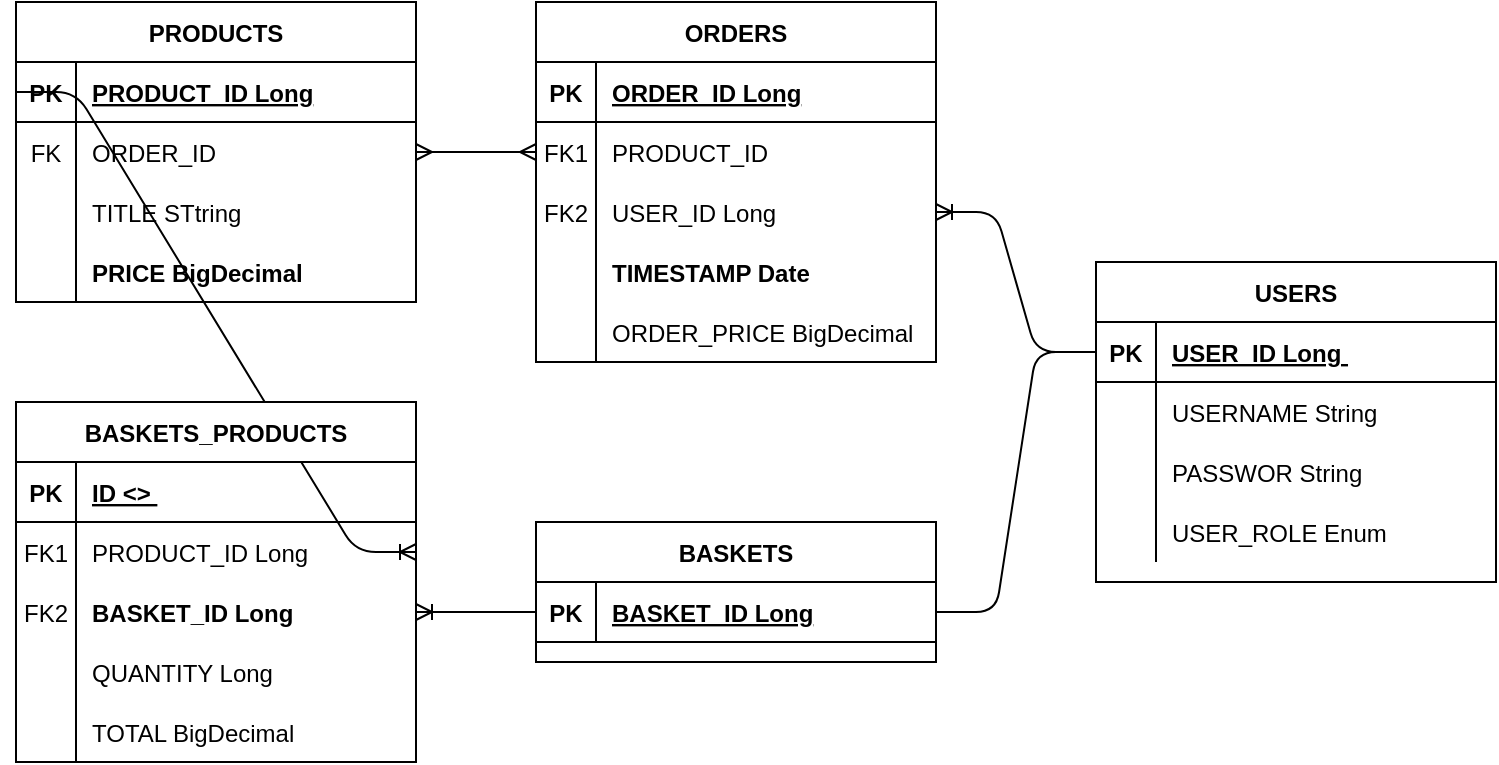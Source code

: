 <mxfile version="13.6.2" type="device"><diagram id="R2lEEEUBdFMjLlhIrx00" name="Page-1"><mxGraphModel dx="1422" dy="822" grid="1" gridSize="10" guides="1" tooltips="1" connect="1" arrows="1" fold="1" page="1" pageScale="1" pageWidth="850" pageHeight="1100" math="0" shadow="0" extFonts="Permanent Marker^https://fonts.googleapis.com/css?family=Permanent+Marker"><root><mxCell id="0"/><mxCell id="1" parent="0"/><mxCell id="TLQLlNrbAn4t1y1yRuNy-42" value="" style="edgeStyle=entityRelationEdgeStyle;fontSize=12;html=1;endArrow=none;startArrow=ERoneToMany;startFill=0;endFill=0;entryX=0;entryY=0.5;entryDx=0;entryDy=0;exitX=1;exitY=0.5;exitDx=0;exitDy=0;" edge="1" parent="1" source="TLQLlNrbAn4t1y1yRuNy-62" target="TLQLlNrbAn4t1y1yRuNy-44"><mxGeometry width="100" height="100" relative="1" as="geometry"><mxPoint x="950" y="180" as="sourcePoint"/><mxPoint x="1060" y="270" as="targetPoint"/></mxGeometry></mxCell><mxCell id="TLQLlNrbAn4t1y1yRuNy-56" value="" style="edgeStyle=entityRelationEdgeStyle;fontSize=12;html=1;endArrow=none;startArrow=none;exitX=1;exitY=0.5;exitDx=0;exitDy=0;entryX=0;entryY=0.5;entryDx=0;entryDy=0;startFill=0;endFill=0;" edge="1" parent="1" source="TLQLlNrbAn4t1y1yRuNy-2" target="TLQLlNrbAn4t1y1yRuNy-44"><mxGeometry width="100" height="100" relative="1" as="geometry"><mxPoint x="750" y="540" as="sourcePoint"/><mxPoint x="850" y="440" as="targetPoint"/></mxGeometry></mxCell><mxCell id="TLQLlNrbAn4t1y1yRuNy-57" value="" style="edgeStyle=entityRelationEdgeStyle;fontSize=12;html=1;endArrow=none;startArrow=ERoneToMany;startFill=0;endFill=0;entryX=0;entryY=0.5;entryDx=0;entryDy=0;exitX=1;exitY=0.5;exitDx=0;exitDy=0;" edge="1" parent="1" source="C-vyLk0tnHw3VtMMgP7b-9" target="TLQLlNrbAn4t1y1yRuNy-2"><mxGeometry width="100" height="100" relative="1" as="geometry"><mxPoint x="750" y="620" as="sourcePoint"/><mxPoint x="900" y="805" as="targetPoint"/></mxGeometry></mxCell><mxCell id="TLQLlNrbAn4t1y1yRuNy-1" value="BASKETS" style="shape=table;startSize=30;container=1;collapsible=1;childLayout=tableLayout;fixedRows=1;rowLines=0;fontStyle=1;align=center;resizeLast=1;" vertex="1" parent="1"><mxGeometry x="780" y="440" width="200" height="70" as="geometry"/></mxCell><mxCell id="TLQLlNrbAn4t1y1yRuNy-2" value="" style="shape=partialRectangle;collapsible=0;dropTarget=0;pointerEvents=0;fillColor=none;top=0;left=0;bottom=1;right=0;points=[[0,0.5],[1,0.5]];portConstraint=eastwest;" vertex="1" parent="TLQLlNrbAn4t1y1yRuNy-1"><mxGeometry y="30" width="200" height="30" as="geometry"/></mxCell><mxCell id="TLQLlNrbAn4t1y1yRuNy-3" value="PK" style="shape=partialRectangle;connectable=0;fillColor=none;top=0;left=0;bottom=0;right=0;fontStyle=1;overflow=hidden;" vertex="1" parent="TLQLlNrbAn4t1y1yRuNy-2"><mxGeometry width="30" height="30" as="geometry"/></mxCell><mxCell id="TLQLlNrbAn4t1y1yRuNy-4" value="BASKET_ID Long" style="shape=partialRectangle;connectable=0;fillColor=none;top=0;left=0;bottom=0;right=0;align=left;spacingLeft=6;fontStyle=5;overflow=hidden;" vertex="1" parent="TLQLlNrbAn4t1y1yRuNy-2"><mxGeometry x="30" width="170" height="30" as="geometry"/></mxCell><mxCell id="TLQLlNrbAn4t1y1yRuNy-43" value="USERS" style="shape=table;startSize=30;container=1;collapsible=1;childLayout=tableLayout;fixedRows=1;rowLines=0;fontStyle=1;align=center;resizeLast=1;" vertex="1" parent="1"><mxGeometry x="1060" y="310" width="200" height="160" as="geometry"/></mxCell><mxCell id="TLQLlNrbAn4t1y1yRuNy-44" value="" style="shape=partialRectangle;collapsible=0;dropTarget=0;pointerEvents=0;fillColor=none;top=0;left=0;bottom=1;right=0;points=[[0,0.5],[1,0.5]];portConstraint=eastwest;" vertex="1" parent="TLQLlNrbAn4t1y1yRuNy-43"><mxGeometry y="30" width="200" height="30" as="geometry"/></mxCell><mxCell id="TLQLlNrbAn4t1y1yRuNy-45" value="PK" style="shape=partialRectangle;connectable=0;fillColor=none;top=0;left=0;bottom=0;right=0;fontStyle=1;overflow=hidden;" vertex="1" parent="TLQLlNrbAn4t1y1yRuNy-44"><mxGeometry width="30" height="30" as="geometry"/></mxCell><mxCell id="TLQLlNrbAn4t1y1yRuNy-46" value="USER_ID Long " style="shape=partialRectangle;connectable=0;fillColor=none;top=0;left=0;bottom=0;right=0;align=left;spacingLeft=6;fontStyle=5;overflow=hidden;" vertex="1" parent="TLQLlNrbAn4t1y1yRuNy-44"><mxGeometry x="30" width="170" height="30" as="geometry"/></mxCell><mxCell id="TLQLlNrbAn4t1y1yRuNy-47" value="" style="shape=partialRectangle;collapsible=0;dropTarget=0;pointerEvents=0;fillColor=none;top=0;left=0;bottom=0;right=0;points=[[0,0.5],[1,0.5]];portConstraint=eastwest;" vertex="1" parent="TLQLlNrbAn4t1y1yRuNy-43"><mxGeometry y="60" width="200" height="30" as="geometry"/></mxCell><mxCell id="TLQLlNrbAn4t1y1yRuNy-48" value="" style="shape=partialRectangle;connectable=0;fillColor=none;top=0;left=0;bottom=0;right=0;editable=1;overflow=hidden;" vertex="1" parent="TLQLlNrbAn4t1y1yRuNy-47"><mxGeometry width="30" height="30" as="geometry"/></mxCell><mxCell id="TLQLlNrbAn4t1y1yRuNy-49" value="USERNAME String" style="shape=partialRectangle;connectable=0;fillColor=none;top=0;left=0;bottom=0;right=0;align=left;spacingLeft=6;overflow=hidden;" vertex="1" parent="TLQLlNrbAn4t1y1yRuNy-47"><mxGeometry x="30" width="170" height="30" as="geometry"/></mxCell><mxCell id="TLQLlNrbAn4t1y1yRuNy-50" value="" style="shape=partialRectangle;collapsible=0;dropTarget=0;pointerEvents=0;fillColor=none;top=0;left=0;bottom=0;right=0;points=[[0,0.5],[1,0.5]];portConstraint=eastwest;" vertex="1" parent="TLQLlNrbAn4t1y1yRuNy-43"><mxGeometry y="90" width="200" height="30" as="geometry"/></mxCell><mxCell id="TLQLlNrbAn4t1y1yRuNy-51" value="" style="shape=partialRectangle;connectable=0;fillColor=none;top=0;left=0;bottom=0;right=0;editable=1;overflow=hidden;" vertex="1" parent="TLQLlNrbAn4t1y1yRuNy-50"><mxGeometry width="30" height="30" as="geometry"/></mxCell><mxCell id="TLQLlNrbAn4t1y1yRuNy-52" value="PASSWOR String " style="shape=partialRectangle;connectable=0;fillColor=none;top=0;left=0;bottom=0;right=0;align=left;spacingLeft=6;overflow=hidden;" vertex="1" parent="TLQLlNrbAn4t1y1yRuNy-50"><mxGeometry x="30" width="170" height="30" as="geometry"/></mxCell><mxCell id="TLQLlNrbAn4t1y1yRuNy-53" value="" style="shape=partialRectangle;collapsible=0;dropTarget=0;pointerEvents=0;fillColor=none;top=0;left=0;bottom=0;right=0;points=[[0,0.5],[1,0.5]];portConstraint=eastwest;" vertex="1" parent="TLQLlNrbAn4t1y1yRuNy-43"><mxGeometry y="120" width="200" height="30" as="geometry"/></mxCell><mxCell id="TLQLlNrbAn4t1y1yRuNy-54" value="" style="shape=partialRectangle;connectable=0;fillColor=none;top=0;left=0;bottom=0;right=0;editable=1;overflow=hidden;" vertex="1" parent="TLQLlNrbAn4t1y1yRuNy-53"><mxGeometry width="30" height="30" as="geometry"/></mxCell><mxCell id="TLQLlNrbAn4t1y1yRuNy-55" value="USER_ROLE Enum" style="shape=partialRectangle;connectable=0;fillColor=none;top=0;left=0;bottom=0;right=0;align=left;spacingLeft=6;overflow=hidden;" vertex="1" parent="TLQLlNrbAn4t1y1yRuNy-53"><mxGeometry x="30" width="170" height="30" as="geometry"/></mxCell><mxCell id="TLQLlNrbAn4t1y1yRuNy-58" value="ORDERS" style="shape=table;startSize=30;container=1;collapsible=1;childLayout=tableLayout;fixedRows=1;rowLines=0;fontStyle=1;align=center;resizeLast=1;" vertex="1" parent="1"><mxGeometry x="780" y="180" width="200" height="180" as="geometry"/></mxCell><mxCell id="TLQLlNrbAn4t1y1yRuNy-59" value="" style="shape=partialRectangle;collapsible=0;dropTarget=0;pointerEvents=0;fillColor=none;points=[[0,0.5],[1,0.5]];portConstraint=eastwest;top=0;left=0;right=0;bottom=1;" vertex="1" parent="TLQLlNrbAn4t1y1yRuNy-58"><mxGeometry y="30" width="200" height="30" as="geometry"/></mxCell><mxCell id="TLQLlNrbAn4t1y1yRuNy-60" value="PK" style="shape=partialRectangle;overflow=hidden;connectable=0;fillColor=none;top=0;left=0;bottom=0;right=0;fontStyle=1;" vertex="1" parent="TLQLlNrbAn4t1y1yRuNy-59"><mxGeometry width="30" height="30" as="geometry"/></mxCell><mxCell id="TLQLlNrbAn4t1y1yRuNy-61" value="ORDER_ID Long" style="shape=partialRectangle;overflow=hidden;connectable=0;fillColor=none;top=0;left=0;bottom=0;right=0;align=left;spacingLeft=6;fontStyle=5;" vertex="1" parent="TLQLlNrbAn4t1y1yRuNy-59"><mxGeometry x="30" width="170" height="30" as="geometry"/></mxCell><mxCell id="TLQLlNrbAn4t1y1yRuNy-114" style="shape=partialRectangle;collapsible=0;dropTarget=0;pointerEvents=0;fillColor=none;points=[[0,0.5],[1,0.5]];portConstraint=eastwest;top=0;left=0;right=0;bottom=0;" vertex="1" parent="TLQLlNrbAn4t1y1yRuNy-58"><mxGeometry y="60" width="200" height="30" as="geometry"/></mxCell><mxCell id="TLQLlNrbAn4t1y1yRuNy-115" value="FK1" style="shape=partialRectangle;overflow=hidden;connectable=0;fillColor=none;top=0;left=0;bottom=0;right=0;" vertex="1" parent="TLQLlNrbAn4t1y1yRuNy-114"><mxGeometry width="30" height="30" as="geometry"/></mxCell><mxCell id="TLQLlNrbAn4t1y1yRuNy-116" value="PRODUCT_ID" style="shape=partialRectangle;overflow=hidden;connectable=0;fillColor=none;top=0;left=0;bottom=0;right=0;align=left;spacingLeft=6;" vertex="1" parent="TLQLlNrbAn4t1y1yRuNy-114"><mxGeometry x="30" width="170" height="30" as="geometry"/></mxCell><mxCell id="TLQLlNrbAn4t1y1yRuNy-62" value="" style="shape=partialRectangle;collapsible=0;dropTarget=0;pointerEvents=0;fillColor=none;points=[[0,0.5],[1,0.5]];portConstraint=eastwest;top=0;left=0;right=0;bottom=0;" vertex="1" parent="TLQLlNrbAn4t1y1yRuNy-58"><mxGeometry y="90" width="200" height="30" as="geometry"/></mxCell><mxCell id="TLQLlNrbAn4t1y1yRuNy-63" value="FK2" style="shape=partialRectangle;overflow=hidden;connectable=0;fillColor=none;top=0;left=0;bottom=0;right=0;" vertex="1" parent="TLQLlNrbAn4t1y1yRuNy-62"><mxGeometry width="30" height="30" as="geometry"/></mxCell><mxCell id="TLQLlNrbAn4t1y1yRuNy-64" value="USER_ID Long " style="shape=partialRectangle;overflow=hidden;connectable=0;fillColor=none;top=0;left=0;bottom=0;right=0;align=left;spacingLeft=6;" vertex="1" parent="TLQLlNrbAn4t1y1yRuNy-62"><mxGeometry x="30" width="170" height="30" as="geometry"/></mxCell><mxCell id="TLQLlNrbAn4t1y1yRuNy-65" value="" style="shape=partialRectangle;collapsible=0;dropTarget=0;pointerEvents=0;fillColor=none;points=[[0,0.5],[1,0.5]];portConstraint=eastwest;top=0;left=0;right=0;bottom=0;" vertex="1" parent="TLQLlNrbAn4t1y1yRuNy-58"><mxGeometry y="120" width="200" height="30" as="geometry"/></mxCell><mxCell id="TLQLlNrbAn4t1y1yRuNy-66" value="" style="shape=partialRectangle;overflow=hidden;connectable=0;fillColor=none;top=0;left=0;bottom=0;right=0;" vertex="1" parent="TLQLlNrbAn4t1y1yRuNy-65"><mxGeometry width="30" height="30" as="geometry"/></mxCell><mxCell id="TLQLlNrbAn4t1y1yRuNy-67" value="TIMESTAMP Date " style="shape=partialRectangle;overflow=hidden;connectable=0;fillColor=none;top=0;left=0;bottom=0;right=0;align=left;spacingLeft=6;fontStyle=1" vertex="1" parent="TLQLlNrbAn4t1y1yRuNy-65"><mxGeometry x="30" width="170" height="30" as="geometry"/></mxCell><mxCell id="TLQLlNrbAn4t1y1yRuNy-68" style="shape=partialRectangle;collapsible=0;dropTarget=0;pointerEvents=0;fillColor=none;points=[[0,0.5],[1,0.5]];portConstraint=eastwest;top=0;left=0;right=0;bottom=0;" vertex="1" parent="TLQLlNrbAn4t1y1yRuNy-58"><mxGeometry y="150" width="200" height="30" as="geometry"/></mxCell><mxCell id="TLQLlNrbAn4t1y1yRuNy-69" style="shape=partialRectangle;overflow=hidden;connectable=0;fillColor=none;top=0;left=0;bottom=0;right=0;" vertex="1" parent="TLQLlNrbAn4t1y1yRuNy-68"><mxGeometry width="30" height="30" as="geometry"/></mxCell><mxCell id="TLQLlNrbAn4t1y1yRuNy-70" value="ORDER_PRICE BigDecimal" style="shape=partialRectangle;overflow=hidden;connectable=0;fillColor=none;top=0;left=0;bottom=0;right=0;align=left;spacingLeft=6;" vertex="1" parent="TLQLlNrbAn4t1y1yRuNy-68"><mxGeometry x="30" width="170" height="30" as="geometry"/></mxCell><mxCell id="TLQLlNrbAn4t1y1yRuNy-117" value="" style="edgeStyle=entityRelationEdgeStyle;fontSize=12;html=1;endArrow=ERmany;startArrow=ERmany;exitX=1;exitY=0.5;exitDx=0;exitDy=0;entryX=0;entryY=0.5;entryDx=0;entryDy=0;" edge="1" parent="1" source="TLQLlNrbAn4t1y1yRuNy-111" target="TLQLlNrbAn4t1y1yRuNy-114"><mxGeometry width="100" height="100" relative="1" as="geometry"><mxPoint x="570" y="470" as="sourcePoint"/><mxPoint x="670" y="370" as="targetPoint"/></mxGeometry></mxCell><mxCell id="TLQLlNrbAn4t1y1yRuNy-74" value="PRODUCTS" style="shape=table;startSize=30;container=1;collapsible=1;childLayout=tableLayout;fixedRows=1;rowLines=0;fontStyle=1;align=center;resizeLast=1;" vertex="1" parent="1"><mxGeometry x="520" y="180" width="200" height="150" as="geometry"/></mxCell><mxCell id="TLQLlNrbAn4t1y1yRuNy-75" value="" style="shape=partialRectangle;collapsible=0;dropTarget=0;pointerEvents=0;fillColor=none;points=[[0,0.5],[1,0.5]];portConstraint=eastwest;top=0;left=0;right=0;bottom=1;" vertex="1" parent="TLQLlNrbAn4t1y1yRuNy-74"><mxGeometry y="30" width="200" height="30" as="geometry"/></mxCell><mxCell id="TLQLlNrbAn4t1y1yRuNy-76" value="PK" style="shape=partialRectangle;overflow=hidden;connectable=0;fillColor=none;top=0;left=0;bottom=0;right=0;fontStyle=1;" vertex="1" parent="TLQLlNrbAn4t1y1yRuNy-75"><mxGeometry width="30" height="30" as="geometry"/></mxCell><mxCell id="TLQLlNrbAn4t1y1yRuNy-77" value="PRODUCT_ID Long" style="shape=partialRectangle;overflow=hidden;connectable=0;fillColor=none;top=0;left=0;bottom=0;right=0;align=left;spacingLeft=6;fontStyle=5;" vertex="1" parent="TLQLlNrbAn4t1y1yRuNy-75"><mxGeometry x="30" width="170" height="30" as="geometry"/></mxCell><mxCell id="TLQLlNrbAn4t1y1yRuNy-111" style="shape=partialRectangle;collapsible=0;dropTarget=0;pointerEvents=0;fillColor=none;points=[[0,0.5],[1,0.5]];portConstraint=eastwest;top=0;left=0;right=0;bottom=0;" vertex="1" parent="TLQLlNrbAn4t1y1yRuNy-74"><mxGeometry y="60" width="200" height="30" as="geometry"/></mxCell><mxCell id="TLQLlNrbAn4t1y1yRuNy-112" value="FK" style="shape=partialRectangle;overflow=hidden;connectable=0;fillColor=none;top=0;left=0;bottom=0;right=0;" vertex="1" parent="TLQLlNrbAn4t1y1yRuNy-111"><mxGeometry width="30" height="30" as="geometry"/></mxCell><mxCell id="TLQLlNrbAn4t1y1yRuNy-113" value="ORDER_ID" style="shape=partialRectangle;overflow=hidden;connectable=0;fillColor=none;top=0;left=0;bottom=0;right=0;align=left;spacingLeft=6;" vertex="1" parent="TLQLlNrbAn4t1y1yRuNy-111"><mxGeometry x="30" width="170" height="30" as="geometry"/></mxCell><mxCell id="TLQLlNrbAn4t1y1yRuNy-78" value="" style="shape=partialRectangle;collapsible=0;dropTarget=0;pointerEvents=0;fillColor=none;points=[[0,0.5],[1,0.5]];portConstraint=eastwest;top=0;left=0;right=0;bottom=0;" vertex="1" parent="TLQLlNrbAn4t1y1yRuNy-74"><mxGeometry y="90" width="200" height="30" as="geometry"/></mxCell><mxCell id="TLQLlNrbAn4t1y1yRuNy-79" value="" style="shape=partialRectangle;overflow=hidden;connectable=0;fillColor=none;top=0;left=0;bottom=0;right=0;" vertex="1" parent="TLQLlNrbAn4t1y1yRuNy-78"><mxGeometry width="30" height="30" as="geometry"/></mxCell><mxCell id="TLQLlNrbAn4t1y1yRuNy-80" value="TITLE STtring" style="shape=partialRectangle;overflow=hidden;connectable=0;fillColor=none;top=0;left=0;bottom=0;right=0;align=left;spacingLeft=6;" vertex="1" parent="TLQLlNrbAn4t1y1yRuNy-78"><mxGeometry x="30" width="170" height="30" as="geometry"/></mxCell><mxCell id="TLQLlNrbAn4t1y1yRuNy-81" value="" style="shape=partialRectangle;collapsible=0;dropTarget=0;pointerEvents=0;fillColor=none;points=[[0,0.5],[1,0.5]];portConstraint=eastwest;top=0;left=0;right=0;bottom=0;" vertex="1" parent="TLQLlNrbAn4t1y1yRuNy-74"><mxGeometry y="120" width="200" height="30" as="geometry"/></mxCell><mxCell id="TLQLlNrbAn4t1y1yRuNy-82" value="" style="shape=partialRectangle;overflow=hidden;connectable=0;fillColor=none;top=0;left=0;bottom=0;right=0;" vertex="1" parent="TLQLlNrbAn4t1y1yRuNy-81"><mxGeometry width="30" height="30" as="geometry"/></mxCell><mxCell id="TLQLlNrbAn4t1y1yRuNy-83" value="PRICE BigDecimal" style="shape=partialRectangle;overflow=hidden;connectable=0;fillColor=none;top=0;left=0;bottom=0;right=0;align=left;spacingLeft=6;fontStyle=1" vertex="1" parent="TLQLlNrbAn4t1y1yRuNy-81"><mxGeometry x="30" width="170" height="30" as="geometry"/></mxCell><mxCell id="TLQLlNrbAn4t1y1yRuNy-119" value="" style="edgeStyle=entityRelationEdgeStyle;fontSize=12;html=1;endArrow=none;startArrow=ERoneToMany;startFill=0;endFill=0;entryX=0;entryY=0.5;entryDx=0;entryDy=0;exitX=1;exitY=0.5;exitDx=0;exitDy=0;" edge="1" parent="1" source="C-vyLk0tnHw3VtMMgP7b-6" target="TLQLlNrbAn4t1y1yRuNy-75"><mxGeometry width="100" height="100" relative="1" as="geometry"><mxPoint x="720" y="471" as="sourcePoint"/><mxPoint x="520" y="241" as="targetPoint"/></mxGeometry></mxCell><mxCell id="C-vyLk0tnHw3VtMMgP7b-2" value="BASKETS_PRODUCTS" style="shape=table;startSize=30;container=1;collapsible=1;childLayout=tableLayout;fixedRows=1;rowLines=0;fontStyle=1;align=center;resizeLast=1;" parent="1" vertex="1"><mxGeometry x="520" y="380" width="200" height="180" as="geometry"/></mxCell><mxCell id="C-vyLk0tnHw3VtMMgP7b-3" value="" style="shape=partialRectangle;collapsible=0;dropTarget=0;pointerEvents=0;fillColor=none;points=[[0,0.5],[1,0.5]];portConstraint=eastwest;top=0;left=0;right=0;bottom=1;" parent="C-vyLk0tnHw3VtMMgP7b-2" vertex="1"><mxGeometry y="30" width="200" height="30" as="geometry"/></mxCell><mxCell id="C-vyLk0tnHw3VtMMgP7b-4" value="PK" style="shape=partialRectangle;overflow=hidden;connectable=0;fillColor=none;top=0;left=0;bottom=0;right=0;fontStyle=1;" parent="C-vyLk0tnHw3VtMMgP7b-3" vertex="1"><mxGeometry width="30" height="30" as="geometry"/></mxCell><mxCell id="C-vyLk0tnHw3VtMMgP7b-5" value="ID &lt;&gt; " style="shape=partialRectangle;overflow=hidden;connectable=0;fillColor=none;top=0;left=0;bottom=0;right=0;align=left;spacingLeft=6;fontStyle=5;" parent="C-vyLk0tnHw3VtMMgP7b-3" vertex="1"><mxGeometry x="30" width="170" height="30" as="geometry"/></mxCell><mxCell id="C-vyLk0tnHw3VtMMgP7b-6" value="" style="shape=partialRectangle;collapsible=0;dropTarget=0;pointerEvents=0;fillColor=none;points=[[0,0.5],[1,0.5]];portConstraint=eastwest;top=0;left=0;right=0;bottom=0;" parent="C-vyLk0tnHw3VtMMgP7b-2" vertex="1"><mxGeometry y="60" width="200" height="30" as="geometry"/></mxCell><mxCell id="C-vyLk0tnHw3VtMMgP7b-7" value="FK1" style="shape=partialRectangle;overflow=hidden;connectable=0;fillColor=none;top=0;left=0;bottom=0;right=0;" parent="C-vyLk0tnHw3VtMMgP7b-6" vertex="1"><mxGeometry width="30" height="30" as="geometry"/></mxCell><mxCell id="C-vyLk0tnHw3VtMMgP7b-8" value="PRODUCT_ID Long " style="shape=partialRectangle;overflow=hidden;connectable=0;fillColor=none;top=0;left=0;bottom=0;right=0;align=left;spacingLeft=6;" parent="C-vyLk0tnHw3VtMMgP7b-6" vertex="1"><mxGeometry x="30" width="170" height="30" as="geometry"/></mxCell><mxCell id="C-vyLk0tnHw3VtMMgP7b-9" value="" style="shape=partialRectangle;collapsible=0;dropTarget=0;pointerEvents=0;fillColor=none;points=[[0,0.5],[1,0.5]];portConstraint=eastwest;top=0;left=0;right=0;bottom=0;" parent="C-vyLk0tnHw3VtMMgP7b-2" vertex="1"><mxGeometry y="90" width="200" height="30" as="geometry"/></mxCell><mxCell id="C-vyLk0tnHw3VtMMgP7b-10" value="FK2" style="shape=partialRectangle;overflow=hidden;connectable=0;fillColor=none;top=0;left=0;bottom=0;right=0;" parent="C-vyLk0tnHw3VtMMgP7b-9" vertex="1"><mxGeometry width="30" height="30" as="geometry"/></mxCell><mxCell id="C-vyLk0tnHw3VtMMgP7b-11" value="BASKET_ID Long " style="shape=partialRectangle;overflow=hidden;connectable=0;fillColor=none;top=0;left=0;bottom=0;right=0;align=left;spacingLeft=6;fontStyle=1" parent="C-vyLk0tnHw3VtMMgP7b-9" vertex="1"><mxGeometry x="30" width="170" height="30" as="geometry"/></mxCell><mxCell id="TLQLlNrbAn4t1y1yRuNy-39" style="shape=partialRectangle;collapsible=0;dropTarget=0;pointerEvents=0;fillColor=none;points=[[0,0.5],[1,0.5]];portConstraint=eastwest;top=0;left=0;right=0;bottom=0;" vertex="1" parent="C-vyLk0tnHw3VtMMgP7b-2"><mxGeometry y="120" width="200" height="30" as="geometry"/></mxCell><mxCell id="TLQLlNrbAn4t1y1yRuNy-40" style="shape=partialRectangle;overflow=hidden;connectable=0;fillColor=none;top=0;left=0;bottom=0;right=0;" vertex="1" parent="TLQLlNrbAn4t1y1yRuNy-39"><mxGeometry width="30" height="30" as="geometry"/></mxCell><mxCell id="TLQLlNrbAn4t1y1yRuNy-41" value="QUANTITY Long" style="shape=partialRectangle;overflow=hidden;connectable=0;fillColor=none;top=0;left=0;bottom=0;right=0;align=left;spacingLeft=6;" vertex="1" parent="TLQLlNrbAn4t1y1yRuNy-39"><mxGeometry x="30" width="170" height="30" as="geometry"/></mxCell><mxCell id="TLQLlNrbAn4t1y1yRuNy-71" style="shape=partialRectangle;collapsible=0;dropTarget=0;pointerEvents=0;fillColor=none;points=[[0,0.5],[1,0.5]];portConstraint=eastwest;top=0;left=0;right=0;bottom=0;" vertex="1" parent="C-vyLk0tnHw3VtMMgP7b-2"><mxGeometry y="150" width="200" height="30" as="geometry"/></mxCell><mxCell id="TLQLlNrbAn4t1y1yRuNy-72" style="shape=partialRectangle;overflow=hidden;connectable=0;fillColor=none;top=0;left=0;bottom=0;right=0;" vertex="1" parent="TLQLlNrbAn4t1y1yRuNy-71"><mxGeometry width="30" height="30" as="geometry"/></mxCell><mxCell id="TLQLlNrbAn4t1y1yRuNy-73" value="TOTAL BigDecimal" style="shape=partialRectangle;overflow=hidden;connectable=0;fillColor=none;top=0;left=0;bottom=0;right=0;align=left;spacingLeft=6;" vertex="1" parent="TLQLlNrbAn4t1y1yRuNy-71"><mxGeometry x="30" width="170" height="30" as="geometry"/></mxCell></root></mxGraphModel></diagram></mxfile>